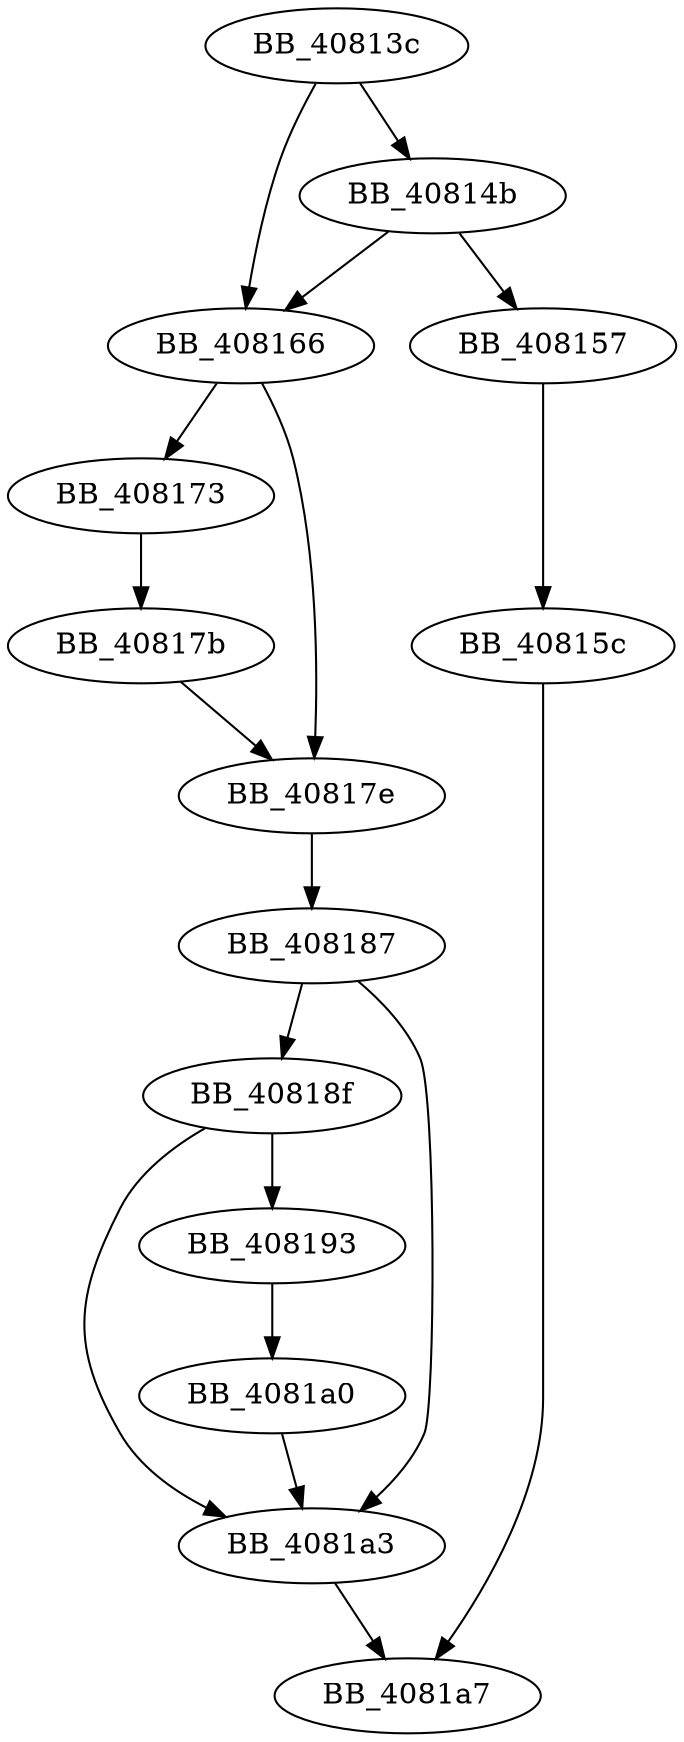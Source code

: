 DiGraph __recalloc{
BB_40813c->BB_40814b
BB_40813c->BB_408166
BB_40814b->BB_408157
BB_40814b->BB_408166
BB_408157->BB_40815c
BB_40815c->BB_4081a7
BB_408166->BB_408173
BB_408166->BB_40817e
BB_408173->BB_40817b
BB_40817b->BB_40817e
BB_40817e->BB_408187
BB_408187->BB_40818f
BB_408187->BB_4081a3
BB_40818f->BB_408193
BB_40818f->BB_4081a3
BB_408193->BB_4081a0
BB_4081a0->BB_4081a3
BB_4081a3->BB_4081a7
}
